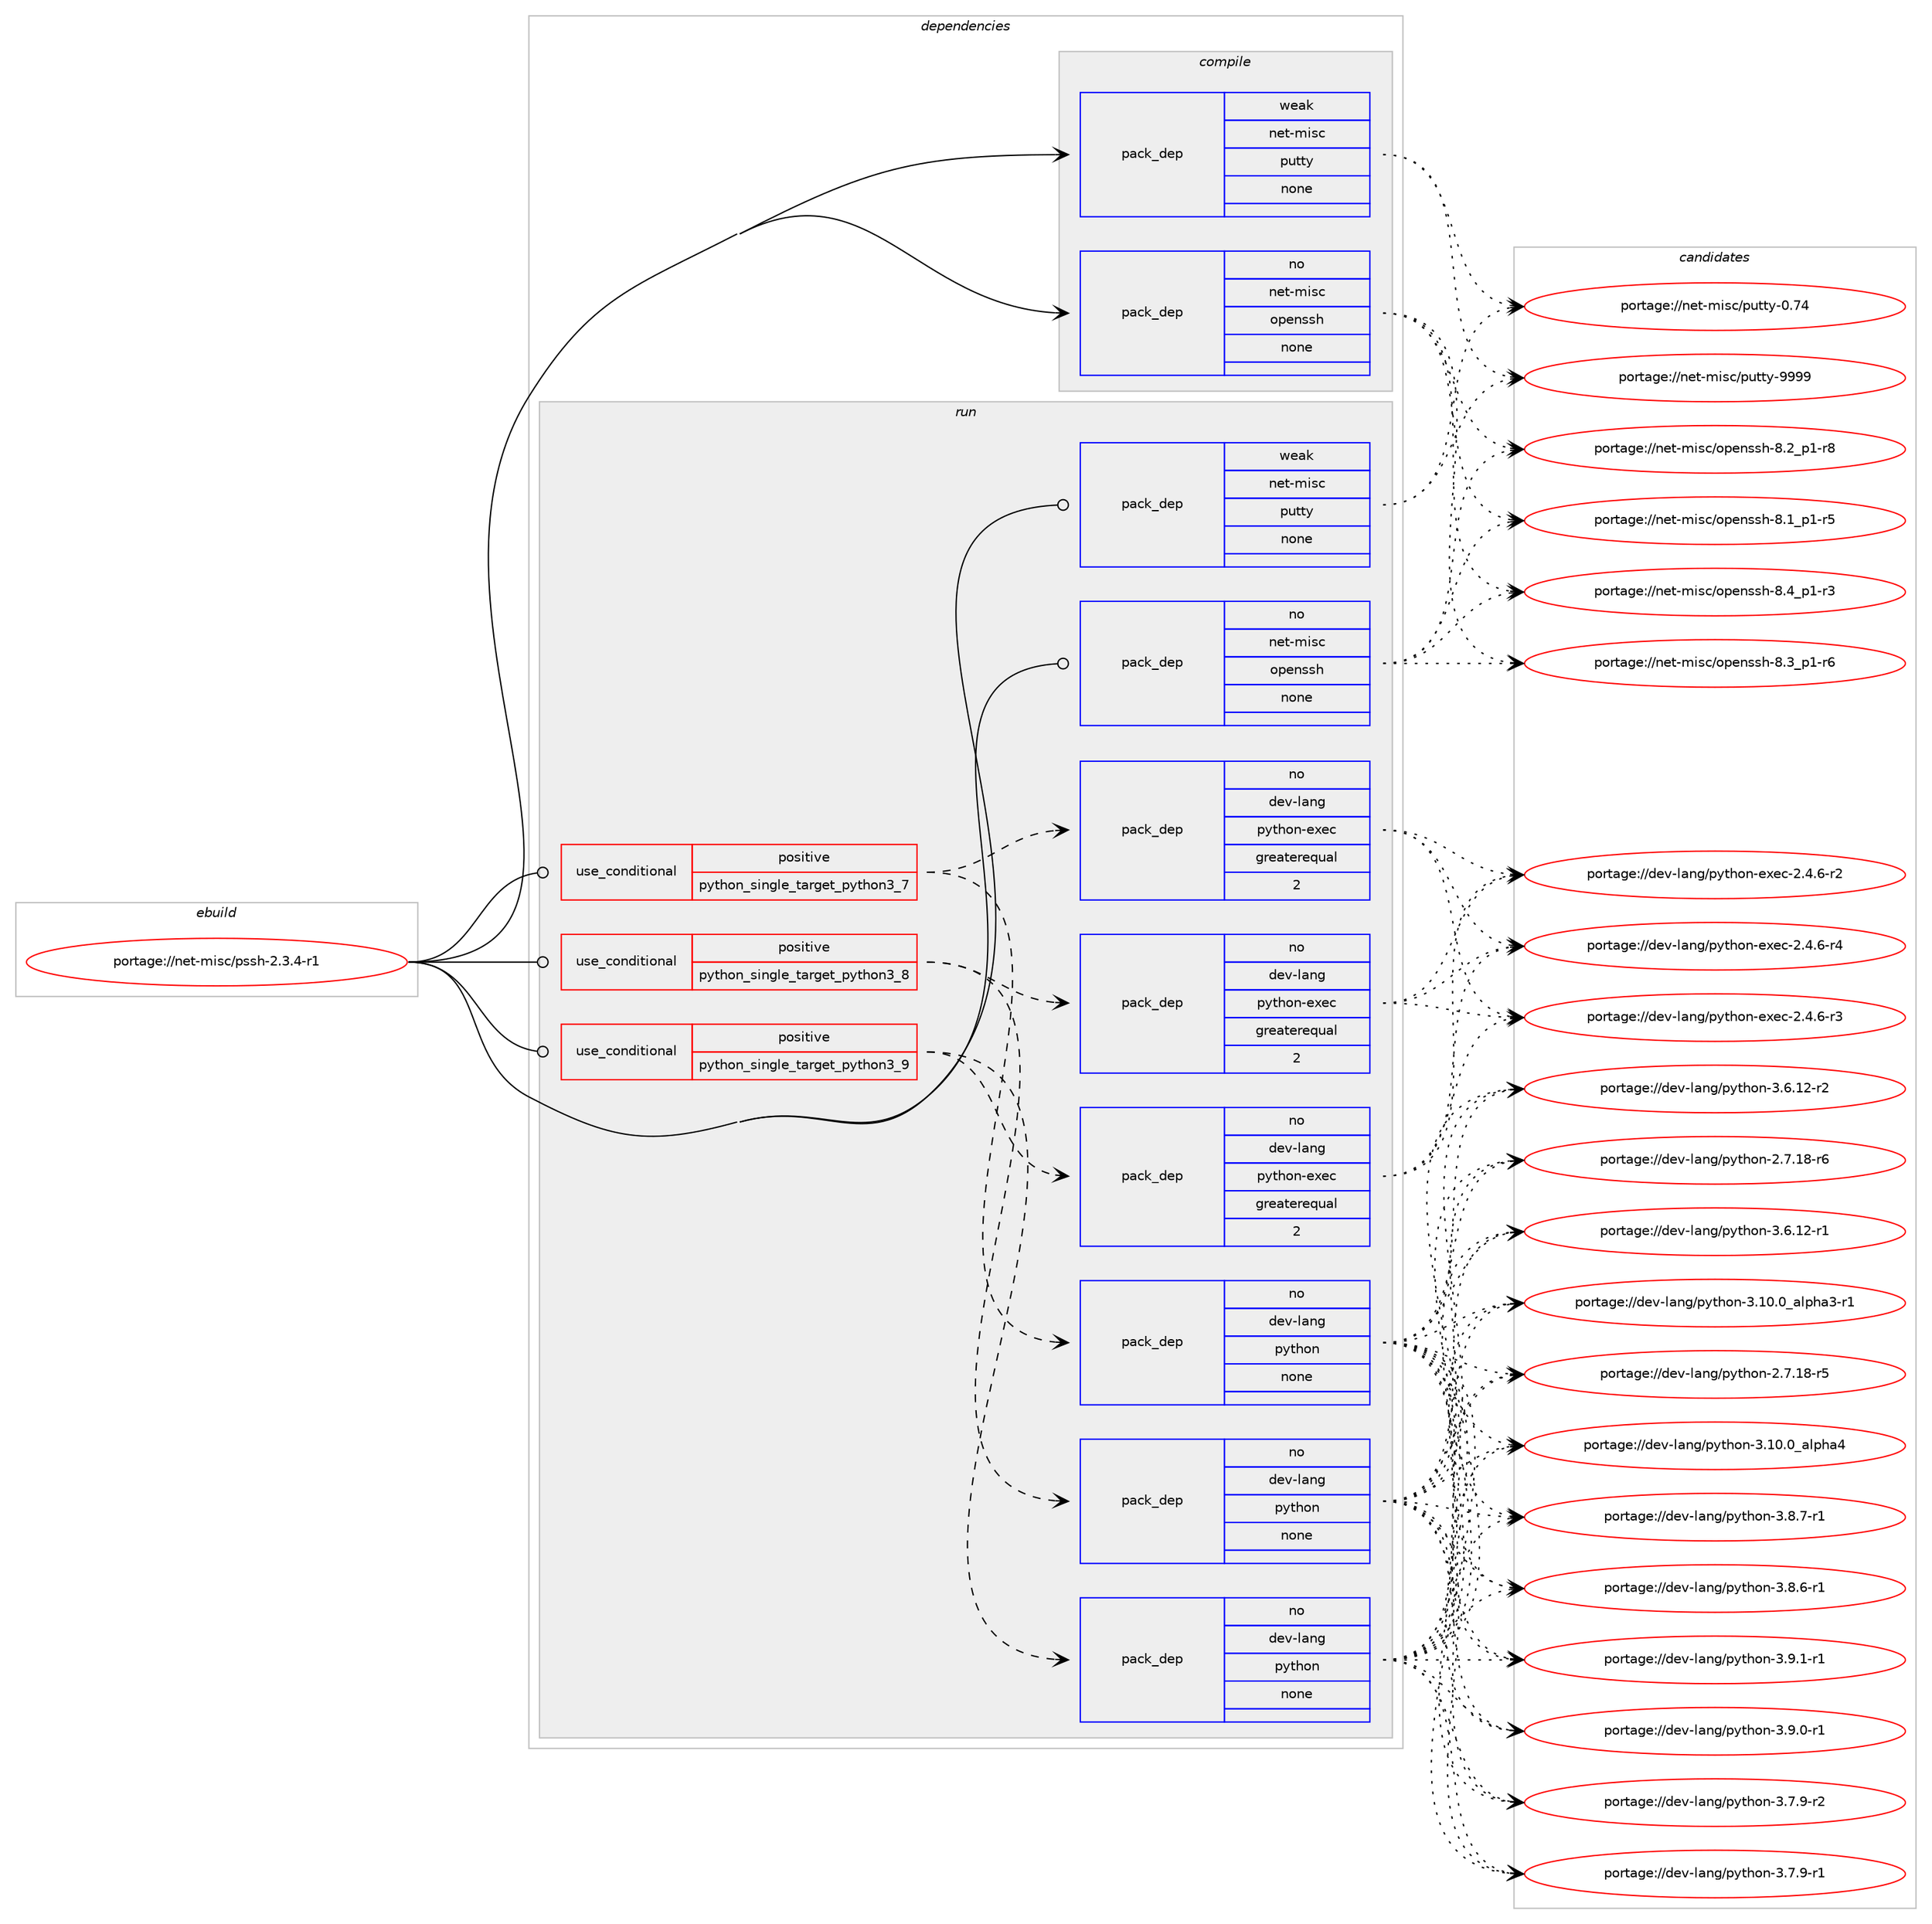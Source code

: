 digraph prolog {

# *************
# Graph options
# *************

newrank=true;
concentrate=true;
compound=true;
graph [rankdir=LR,fontname=Helvetica,fontsize=10,ranksep=1.5];#, ranksep=2.5, nodesep=0.2];
edge  [arrowhead=vee];
node  [fontname=Helvetica,fontsize=10];

# **********
# The ebuild
# **********

subgraph cluster_leftcol {
color=gray;
rank=same;
label=<<i>ebuild</i>>;
id [label="portage://net-misc/pssh-2.3.4-r1", color=red, width=4, href="../net-misc/pssh-2.3.4-r1.svg"];
}

# ****************
# The dependencies
# ****************

subgraph cluster_midcol {
color=gray;
label=<<i>dependencies</i>>;
subgraph cluster_compile {
fillcolor="#eeeeee";
style=filled;
label=<<i>compile</i>>;
subgraph pack16517 {
dependency24029 [label=<<TABLE BORDER="0" CELLBORDER="1" CELLSPACING="0" CELLPADDING="4" WIDTH="220"><TR><TD ROWSPAN="6" CELLPADDING="30">pack_dep</TD></TR><TR><TD WIDTH="110">no</TD></TR><TR><TD>net-misc</TD></TR><TR><TD>openssh</TD></TR><TR><TD>none</TD></TR><TR><TD></TD></TR></TABLE>>, shape=none, color=blue];
}
id:e -> dependency24029:w [weight=20,style="solid",arrowhead="vee"];
subgraph pack16518 {
dependency24030 [label=<<TABLE BORDER="0" CELLBORDER="1" CELLSPACING="0" CELLPADDING="4" WIDTH="220"><TR><TD ROWSPAN="6" CELLPADDING="30">pack_dep</TD></TR><TR><TD WIDTH="110">weak</TD></TR><TR><TD>net-misc</TD></TR><TR><TD>putty</TD></TR><TR><TD>none</TD></TR><TR><TD></TD></TR></TABLE>>, shape=none, color=blue];
}
id:e -> dependency24030:w [weight=20,style="solid",arrowhead="vee"];
}
subgraph cluster_compileandrun {
fillcolor="#eeeeee";
style=filled;
label=<<i>compile and run</i>>;
}
subgraph cluster_run {
fillcolor="#eeeeee";
style=filled;
label=<<i>run</i>>;
subgraph cond7313 {
dependency24031 [label=<<TABLE BORDER="0" CELLBORDER="1" CELLSPACING="0" CELLPADDING="4"><TR><TD ROWSPAN="3" CELLPADDING="10">use_conditional</TD></TR><TR><TD>positive</TD></TR><TR><TD>python_single_target_python3_7</TD></TR></TABLE>>, shape=none, color=red];
subgraph pack16519 {
dependency24032 [label=<<TABLE BORDER="0" CELLBORDER="1" CELLSPACING="0" CELLPADDING="4" WIDTH="220"><TR><TD ROWSPAN="6" CELLPADDING="30">pack_dep</TD></TR><TR><TD WIDTH="110">no</TD></TR><TR><TD>dev-lang</TD></TR><TR><TD>python</TD></TR><TR><TD>none</TD></TR><TR><TD></TD></TR></TABLE>>, shape=none, color=blue];
}
dependency24031:e -> dependency24032:w [weight=20,style="dashed",arrowhead="vee"];
subgraph pack16520 {
dependency24033 [label=<<TABLE BORDER="0" CELLBORDER="1" CELLSPACING="0" CELLPADDING="4" WIDTH="220"><TR><TD ROWSPAN="6" CELLPADDING="30">pack_dep</TD></TR><TR><TD WIDTH="110">no</TD></TR><TR><TD>dev-lang</TD></TR><TR><TD>python-exec</TD></TR><TR><TD>greaterequal</TD></TR><TR><TD>2</TD></TR></TABLE>>, shape=none, color=blue];
}
dependency24031:e -> dependency24033:w [weight=20,style="dashed",arrowhead="vee"];
}
id:e -> dependency24031:w [weight=20,style="solid",arrowhead="odot"];
subgraph cond7314 {
dependency24034 [label=<<TABLE BORDER="0" CELLBORDER="1" CELLSPACING="0" CELLPADDING="4"><TR><TD ROWSPAN="3" CELLPADDING="10">use_conditional</TD></TR><TR><TD>positive</TD></TR><TR><TD>python_single_target_python3_8</TD></TR></TABLE>>, shape=none, color=red];
subgraph pack16521 {
dependency24035 [label=<<TABLE BORDER="0" CELLBORDER="1" CELLSPACING="0" CELLPADDING="4" WIDTH="220"><TR><TD ROWSPAN="6" CELLPADDING="30">pack_dep</TD></TR><TR><TD WIDTH="110">no</TD></TR><TR><TD>dev-lang</TD></TR><TR><TD>python</TD></TR><TR><TD>none</TD></TR><TR><TD></TD></TR></TABLE>>, shape=none, color=blue];
}
dependency24034:e -> dependency24035:w [weight=20,style="dashed",arrowhead="vee"];
subgraph pack16522 {
dependency24036 [label=<<TABLE BORDER="0" CELLBORDER="1" CELLSPACING="0" CELLPADDING="4" WIDTH="220"><TR><TD ROWSPAN="6" CELLPADDING="30">pack_dep</TD></TR><TR><TD WIDTH="110">no</TD></TR><TR><TD>dev-lang</TD></TR><TR><TD>python-exec</TD></TR><TR><TD>greaterequal</TD></TR><TR><TD>2</TD></TR></TABLE>>, shape=none, color=blue];
}
dependency24034:e -> dependency24036:w [weight=20,style="dashed",arrowhead="vee"];
}
id:e -> dependency24034:w [weight=20,style="solid",arrowhead="odot"];
subgraph cond7315 {
dependency24037 [label=<<TABLE BORDER="0" CELLBORDER="1" CELLSPACING="0" CELLPADDING="4"><TR><TD ROWSPAN="3" CELLPADDING="10">use_conditional</TD></TR><TR><TD>positive</TD></TR><TR><TD>python_single_target_python3_9</TD></TR></TABLE>>, shape=none, color=red];
subgraph pack16523 {
dependency24038 [label=<<TABLE BORDER="0" CELLBORDER="1" CELLSPACING="0" CELLPADDING="4" WIDTH="220"><TR><TD ROWSPAN="6" CELLPADDING="30">pack_dep</TD></TR><TR><TD WIDTH="110">no</TD></TR><TR><TD>dev-lang</TD></TR><TR><TD>python</TD></TR><TR><TD>none</TD></TR><TR><TD></TD></TR></TABLE>>, shape=none, color=blue];
}
dependency24037:e -> dependency24038:w [weight=20,style="dashed",arrowhead="vee"];
subgraph pack16524 {
dependency24039 [label=<<TABLE BORDER="0" CELLBORDER="1" CELLSPACING="0" CELLPADDING="4" WIDTH="220"><TR><TD ROWSPAN="6" CELLPADDING="30">pack_dep</TD></TR><TR><TD WIDTH="110">no</TD></TR><TR><TD>dev-lang</TD></TR><TR><TD>python-exec</TD></TR><TR><TD>greaterequal</TD></TR><TR><TD>2</TD></TR></TABLE>>, shape=none, color=blue];
}
dependency24037:e -> dependency24039:w [weight=20,style="dashed",arrowhead="vee"];
}
id:e -> dependency24037:w [weight=20,style="solid",arrowhead="odot"];
subgraph pack16525 {
dependency24040 [label=<<TABLE BORDER="0" CELLBORDER="1" CELLSPACING="0" CELLPADDING="4" WIDTH="220"><TR><TD ROWSPAN="6" CELLPADDING="30">pack_dep</TD></TR><TR><TD WIDTH="110">no</TD></TR><TR><TD>net-misc</TD></TR><TR><TD>openssh</TD></TR><TR><TD>none</TD></TR><TR><TD></TD></TR></TABLE>>, shape=none, color=blue];
}
id:e -> dependency24040:w [weight=20,style="solid",arrowhead="odot"];
subgraph pack16526 {
dependency24041 [label=<<TABLE BORDER="0" CELLBORDER="1" CELLSPACING="0" CELLPADDING="4" WIDTH="220"><TR><TD ROWSPAN="6" CELLPADDING="30">pack_dep</TD></TR><TR><TD WIDTH="110">weak</TD></TR><TR><TD>net-misc</TD></TR><TR><TD>putty</TD></TR><TR><TD>none</TD></TR><TR><TD></TD></TR></TABLE>>, shape=none, color=blue];
}
id:e -> dependency24041:w [weight=20,style="solid",arrowhead="odot"];
}
}

# **************
# The candidates
# **************

subgraph cluster_choices {
rank=same;
color=gray;
label=<<i>candidates</i>>;

subgraph choice16517 {
color=black;
nodesep=1;
choice1101011164510910511599471111121011101151151044556465295112494511451 [label="portage://net-misc/openssh-8.4_p1-r3", color=red, width=4,href="../net-misc/openssh-8.4_p1-r3.svg"];
choice1101011164510910511599471111121011101151151044556465195112494511454 [label="portage://net-misc/openssh-8.3_p1-r6", color=red, width=4,href="../net-misc/openssh-8.3_p1-r6.svg"];
choice1101011164510910511599471111121011101151151044556465095112494511456 [label="portage://net-misc/openssh-8.2_p1-r8", color=red, width=4,href="../net-misc/openssh-8.2_p1-r8.svg"];
choice1101011164510910511599471111121011101151151044556464995112494511453 [label="portage://net-misc/openssh-8.1_p1-r5", color=red, width=4,href="../net-misc/openssh-8.1_p1-r5.svg"];
dependency24029:e -> choice1101011164510910511599471111121011101151151044556465295112494511451:w [style=dotted,weight="100"];
dependency24029:e -> choice1101011164510910511599471111121011101151151044556465195112494511454:w [style=dotted,weight="100"];
dependency24029:e -> choice1101011164510910511599471111121011101151151044556465095112494511456:w [style=dotted,weight="100"];
dependency24029:e -> choice1101011164510910511599471111121011101151151044556464995112494511453:w [style=dotted,weight="100"];
}
subgraph choice16518 {
color=black;
nodesep=1;
choice1101011164510910511599471121171161161214557575757 [label="portage://net-misc/putty-9999", color=red, width=4,href="../net-misc/putty-9999.svg"];
choice1101011164510910511599471121171161161214548465552 [label="portage://net-misc/putty-0.74", color=red, width=4,href="../net-misc/putty-0.74.svg"];
dependency24030:e -> choice1101011164510910511599471121171161161214557575757:w [style=dotted,weight="100"];
dependency24030:e -> choice1101011164510910511599471121171161161214548465552:w [style=dotted,weight="100"];
}
subgraph choice16519 {
color=black;
nodesep=1;
choice1001011184510897110103471121211161041111104551465746494511449 [label="portage://dev-lang/python-3.9.1-r1", color=red, width=4,href="../dev-lang/python-3.9.1-r1.svg"];
choice1001011184510897110103471121211161041111104551465746484511449 [label="portage://dev-lang/python-3.9.0-r1", color=red, width=4,href="../dev-lang/python-3.9.0-r1.svg"];
choice1001011184510897110103471121211161041111104551465646554511449 [label="portage://dev-lang/python-3.8.7-r1", color=red, width=4,href="../dev-lang/python-3.8.7-r1.svg"];
choice1001011184510897110103471121211161041111104551465646544511449 [label="portage://dev-lang/python-3.8.6-r1", color=red, width=4,href="../dev-lang/python-3.8.6-r1.svg"];
choice1001011184510897110103471121211161041111104551465546574511450 [label="portage://dev-lang/python-3.7.9-r2", color=red, width=4,href="../dev-lang/python-3.7.9-r2.svg"];
choice1001011184510897110103471121211161041111104551465546574511449 [label="portage://dev-lang/python-3.7.9-r1", color=red, width=4,href="../dev-lang/python-3.7.9-r1.svg"];
choice100101118451089711010347112121116104111110455146544649504511450 [label="portage://dev-lang/python-3.6.12-r2", color=red, width=4,href="../dev-lang/python-3.6.12-r2.svg"];
choice100101118451089711010347112121116104111110455146544649504511449 [label="portage://dev-lang/python-3.6.12-r1", color=red, width=4,href="../dev-lang/python-3.6.12-r1.svg"];
choice1001011184510897110103471121211161041111104551464948464895971081121049752 [label="portage://dev-lang/python-3.10.0_alpha4", color=red, width=4,href="../dev-lang/python-3.10.0_alpha4.svg"];
choice10010111845108971101034711212111610411111045514649484648959710811210497514511449 [label="portage://dev-lang/python-3.10.0_alpha3-r1", color=red, width=4,href="../dev-lang/python-3.10.0_alpha3-r1.svg"];
choice100101118451089711010347112121116104111110455046554649564511454 [label="portage://dev-lang/python-2.7.18-r6", color=red, width=4,href="../dev-lang/python-2.7.18-r6.svg"];
choice100101118451089711010347112121116104111110455046554649564511453 [label="portage://dev-lang/python-2.7.18-r5", color=red, width=4,href="../dev-lang/python-2.7.18-r5.svg"];
dependency24032:e -> choice1001011184510897110103471121211161041111104551465746494511449:w [style=dotted,weight="100"];
dependency24032:e -> choice1001011184510897110103471121211161041111104551465746484511449:w [style=dotted,weight="100"];
dependency24032:e -> choice1001011184510897110103471121211161041111104551465646554511449:w [style=dotted,weight="100"];
dependency24032:e -> choice1001011184510897110103471121211161041111104551465646544511449:w [style=dotted,weight="100"];
dependency24032:e -> choice1001011184510897110103471121211161041111104551465546574511450:w [style=dotted,weight="100"];
dependency24032:e -> choice1001011184510897110103471121211161041111104551465546574511449:w [style=dotted,weight="100"];
dependency24032:e -> choice100101118451089711010347112121116104111110455146544649504511450:w [style=dotted,weight="100"];
dependency24032:e -> choice100101118451089711010347112121116104111110455146544649504511449:w [style=dotted,weight="100"];
dependency24032:e -> choice1001011184510897110103471121211161041111104551464948464895971081121049752:w [style=dotted,weight="100"];
dependency24032:e -> choice10010111845108971101034711212111610411111045514649484648959710811210497514511449:w [style=dotted,weight="100"];
dependency24032:e -> choice100101118451089711010347112121116104111110455046554649564511454:w [style=dotted,weight="100"];
dependency24032:e -> choice100101118451089711010347112121116104111110455046554649564511453:w [style=dotted,weight="100"];
}
subgraph choice16520 {
color=black;
nodesep=1;
choice10010111845108971101034711212111610411111045101120101994550465246544511452 [label="portage://dev-lang/python-exec-2.4.6-r4", color=red, width=4,href="../dev-lang/python-exec-2.4.6-r4.svg"];
choice10010111845108971101034711212111610411111045101120101994550465246544511451 [label="portage://dev-lang/python-exec-2.4.6-r3", color=red, width=4,href="../dev-lang/python-exec-2.4.6-r3.svg"];
choice10010111845108971101034711212111610411111045101120101994550465246544511450 [label="portage://dev-lang/python-exec-2.4.6-r2", color=red, width=4,href="../dev-lang/python-exec-2.4.6-r2.svg"];
dependency24033:e -> choice10010111845108971101034711212111610411111045101120101994550465246544511452:w [style=dotted,weight="100"];
dependency24033:e -> choice10010111845108971101034711212111610411111045101120101994550465246544511451:w [style=dotted,weight="100"];
dependency24033:e -> choice10010111845108971101034711212111610411111045101120101994550465246544511450:w [style=dotted,weight="100"];
}
subgraph choice16521 {
color=black;
nodesep=1;
choice1001011184510897110103471121211161041111104551465746494511449 [label="portage://dev-lang/python-3.9.1-r1", color=red, width=4,href="../dev-lang/python-3.9.1-r1.svg"];
choice1001011184510897110103471121211161041111104551465746484511449 [label="portage://dev-lang/python-3.9.0-r1", color=red, width=4,href="../dev-lang/python-3.9.0-r1.svg"];
choice1001011184510897110103471121211161041111104551465646554511449 [label="portage://dev-lang/python-3.8.7-r1", color=red, width=4,href="../dev-lang/python-3.8.7-r1.svg"];
choice1001011184510897110103471121211161041111104551465646544511449 [label="portage://dev-lang/python-3.8.6-r1", color=red, width=4,href="../dev-lang/python-3.8.6-r1.svg"];
choice1001011184510897110103471121211161041111104551465546574511450 [label="portage://dev-lang/python-3.7.9-r2", color=red, width=4,href="../dev-lang/python-3.7.9-r2.svg"];
choice1001011184510897110103471121211161041111104551465546574511449 [label="portage://dev-lang/python-3.7.9-r1", color=red, width=4,href="../dev-lang/python-3.7.9-r1.svg"];
choice100101118451089711010347112121116104111110455146544649504511450 [label="portage://dev-lang/python-3.6.12-r2", color=red, width=4,href="../dev-lang/python-3.6.12-r2.svg"];
choice100101118451089711010347112121116104111110455146544649504511449 [label="portage://dev-lang/python-3.6.12-r1", color=red, width=4,href="../dev-lang/python-3.6.12-r1.svg"];
choice1001011184510897110103471121211161041111104551464948464895971081121049752 [label="portage://dev-lang/python-3.10.0_alpha4", color=red, width=4,href="../dev-lang/python-3.10.0_alpha4.svg"];
choice10010111845108971101034711212111610411111045514649484648959710811210497514511449 [label="portage://dev-lang/python-3.10.0_alpha3-r1", color=red, width=4,href="../dev-lang/python-3.10.0_alpha3-r1.svg"];
choice100101118451089711010347112121116104111110455046554649564511454 [label="portage://dev-lang/python-2.7.18-r6", color=red, width=4,href="../dev-lang/python-2.7.18-r6.svg"];
choice100101118451089711010347112121116104111110455046554649564511453 [label="portage://dev-lang/python-2.7.18-r5", color=red, width=4,href="../dev-lang/python-2.7.18-r5.svg"];
dependency24035:e -> choice1001011184510897110103471121211161041111104551465746494511449:w [style=dotted,weight="100"];
dependency24035:e -> choice1001011184510897110103471121211161041111104551465746484511449:w [style=dotted,weight="100"];
dependency24035:e -> choice1001011184510897110103471121211161041111104551465646554511449:w [style=dotted,weight="100"];
dependency24035:e -> choice1001011184510897110103471121211161041111104551465646544511449:w [style=dotted,weight="100"];
dependency24035:e -> choice1001011184510897110103471121211161041111104551465546574511450:w [style=dotted,weight="100"];
dependency24035:e -> choice1001011184510897110103471121211161041111104551465546574511449:w [style=dotted,weight="100"];
dependency24035:e -> choice100101118451089711010347112121116104111110455146544649504511450:w [style=dotted,weight="100"];
dependency24035:e -> choice100101118451089711010347112121116104111110455146544649504511449:w [style=dotted,weight="100"];
dependency24035:e -> choice1001011184510897110103471121211161041111104551464948464895971081121049752:w [style=dotted,weight="100"];
dependency24035:e -> choice10010111845108971101034711212111610411111045514649484648959710811210497514511449:w [style=dotted,weight="100"];
dependency24035:e -> choice100101118451089711010347112121116104111110455046554649564511454:w [style=dotted,weight="100"];
dependency24035:e -> choice100101118451089711010347112121116104111110455046554649564511453:w [style=dotted,weight="100"];
}
subgraph choice16522 {
color=black;
nodesep=1;
choice10010111845108971101034711212111610411111045101120101994550465246544511452 [label="portage://dev-lang/python-exec-2.4.6-r4", color=red, width=4,href="../dev-lang/python-exec-2.4.6-r4.svg"];
choice10010111845108971101034711212111610411111045101120101994550465246544511451 [label="portage://dev-lang/python-exec-2.4.6-r3", color=red, width=4,href="../dev-lang/python-exec-2.4.6-r3.svg"];
choice10010111845108971101034711212111610411111045101120101994550465246544511450 [label="portage://dev-lang/python-exec-2.4.6-r2", color=red, width=4,href="../dev-lang/python-exec-2.4.6-r2.svg"];
dependency24036:e -> choice10010111845108971101034711212111610411111045101120101994550465246544511452:w [style=dotted,weight="100"];
dependency24036:e -> choice10010111845108971101034711212111610411111045101120101994550465246544511451:w [style=dotted,weight="100"];
dependency24036:e -> choice10010111845108971101034711212111610411111045101120101994550465246544511450:w [style=dotted,weight="100"];
}
subgraph choice16523 {
color=black;
nodesep=1;
choice1001011184510897110103471121211161041111104551465746494511449 [label="portage://dev-lang/python-3.9.1-r1", color=red, width=4,href="../dev-lang/python-3.9.1-r1.svg"];
choice1001011184510897110103471121211161041111104551465746484511449 [label="portage://dev-lang/python-3.9.0-r1", color=red, width=4,href="../dev-lang/python-3.9.0-r1.svg"];
choice1001011184510897110103471121211161041111104551465646554511449 [label="portage://dev-lang/python-3.8.7-r1", color=red, width=4,href="../dev-lang/python-3.8.7-r1.svg"];
choice1001011184510897110103471121211161041111104551465646544511449 [label="portage://dev-lang/python-3.8.6-r1", color=red, width=4,href="../dev-lang/python-3.8.6-r1.svg"];
choice1001011184510897110103471121211161041111104551465546574511450 [label="portage://dev-lang/python-3.7.9-r2", color=red, width=4,href="../dev-lang/python-3.7.9-r2.svg"];
choice1001011184510897110103471121211161041111104551465546574511449 [label="portage://dev-lang/python-3.7.9-r1", color=red, width=4,href="../dev-lang/python-3.7.9-r1.svg"];
choice100101118451089711010347112121116104111110455146544649504511450 [label="portage://dev-lang/python-3.6.12-r2", color=red, width=4,href="../dev-lang/python-3.6.12-r2.svg"];
choice100101118451089711010347112121116104111110455146544649504511449 [label="portage://dev-lang/python-3.6.12-r1", color=red, width=4,href="../dev-lang/python-3.6.12-r1.svg"];
choice1001011184510897110103471121211161041111104551464948464895971081121049752 [label="portage://dev-lang/python-3.10.0_alpha4", color=red, width=4,href="../dev-lang/python-3.10.0_alpha4.svg"];
choice10010111845108971101034711212111610411111045514649484648959710811210497514511449 [label="portage://dev-lang/python-3.10.0_alpha3-r1", color=red, width=4,href="../dev-lang/python-3.10.0_alpha3-r1.svg"];
choice100101118451089711010347112121116104111110455046554649564511454 [label="portage://dev-lang/python-2.7.18-r6", color=red, width=4,href="../dev-lang/python-2.7.18-r6.svg"];
choice100101118451089711010347112121116104111110455046554649564511453 [label="portage://dev-lang/python-2.7.18-r5", color=red, width=4,href="../dev-lang/python-2.7.18-r5.svg"];
dependency24038:e -> choice1001011184510897110103471121211161041111104551465746494511449:w [style=dotted,weight="100"];
dependency24038:e -> choice1001011184510897110103471121211161041111104551465746484511449:w [style=dotted,weight="100"];
dependency24038:e -> choice1001011184510897110103471121211161041111104551465646554511449:w [style=dotted,weight="100"];
dependency24038:e -> choice1001011184510897110103471121211161041111104551465646544511449:w [style=dotted,weight="100"];
dependency24038:e -> choice1001011184510897110103471121211161041111104551465546574511450:w [style=dotted,weight="100"];
dependency24038:e -> choice1001011184510897110103471121211161041111104551465546574511449:w [style=dotted,weight="100"];
dependency24038:e -> choice100101118451089711010347112121116104111110455146544649504511450:w [style=dotted,weight="100"];
dependency24038:e -> choice100101118451089711010347112121116104111110455146544649504511449:w [style=dotted,weight="100"];
dependency24038:e -> choice1001011184510897110103471121211161041111104551464948464895971081121049752:w [style=dotted,weight="100"];
dependency24038:e -> choice10010111845108971101034711212111610411111045514649484648959710811210497514511449:w [style=dotted,weight="100"];
dependency24038:e -> choice100101118451089711010347112121116104111110455046554649564511454:w [style=dotted,weight="100"];
dependency24038:e -> choice100101118451089711010347112121116104111110455046554649564511453:w [style=dotted,weight="100"];
}
subgraph choice16524 {
color=black;
nodesep=1;
choice10010111845108971101034711212111610411111045101120101994550465246544511452 [label="portage://dev-lang/python-exec-2.4.6-r4", color=red, width=4,href="../dev-lang/python-exec-2.4.6-r4.svg"];
choice10010111845108971101034711212111610411111045101120101994550465246544511451 [label="portage://dev-lang/python-exec-2.4.6-r3", color=red, width=4,href="../dev-lang/python-exec-2.4.6-r3.svg"];
choice10010111845108971101034711212111610411111045101120101994550465246544511450 [label="portage://dev-lang/python-exec-2.4.6-r2", color=red, width=4,href="../dev-lang/python-exec-2.4.6-r2.svg"];
dependency24039:e -> choice10010111845108971101034711212111610411111045101120101994550465246544511452:w [style=dotted,weight="100"];
dependency24039:e -> choice10010111845108971101034711212111610411111045101120101994550465246544511451:w [style=dotted,weight="100"];
dependency24039:e -> choice10010111845108971101034711212111610411111045101120101994550465246544511450:w [style=dotted,weight="100"];
}
subgraph choice16525 {
color=black;
nodesep=1;
choice1101011164510910511599471111121011101151151044556465295112494511451 [label="portage://net-misc/openssh-8.4_p1-r3", color=red, width=4,href="../net-misc/openssh-8.4_p1-r3.svg"];
choice1101011164510910511599471111121011101151151044556465195112494511454 [label="portage://net-misc/openssh-8.3_p1-r6", color=red, width=4,href="../net-misc/openssh-8.3_p1-r6.svg"];
choice1101011164510910511599471111121011101151151044556465095112494511456 [label="portage://net-misc/openssh-8.2_p1-r8", color=red, width=4,href="../net-misc/openssh-8.2_p1-r8.svg"];
choice1101011164510910511599471111121011101151151044556464995112494511453 [label="portage://net-misc/openssh-8.1_p1-r5", color=red, width=4,href="../net-misc/openssh-8.1_p1-r5.svg"];
dependency24040:e -> choice1101011164510910511599471111121011101151151044556465295112494511451:w [style=dotted,weight="100"];
dependency24040:e -> choice1101011164510910511599471111121011101151151044556465195112494511454:w [style=dotted,weight="100"];
dependency24040:e -> choice1101011164510910511599471111121011101151151044556465095112494511456:w [style=dotted,weight="100"];
dependency24040:e -> choice1101011164510910511599471111121011101151151044556464995112494511453:w [style=dotted,weight="100"];
}
subgraph choice16526 {
color=black;
nodesep=1;
choice1101011164510910511599471121171161161214557575757 [label="portage://net-misc/putty-9999", color=red, width=4,href="../net-misc/putty-9999.svg"];
choice1101011164510910511599471121171161161214548465552 [label="portage://net-misc/putty-0.74", color=red, width=4,href="../net-misc/putty-0.74.svg"];
dependency24041:e -> choice1101011164510910511599471121171161161214557575757:w [style=dotted,weight="100"];
dependency24041:e -> choice1101011164510910511599471121171161161214548465552:w [style=dotted,weight="100"];
}
}

}
